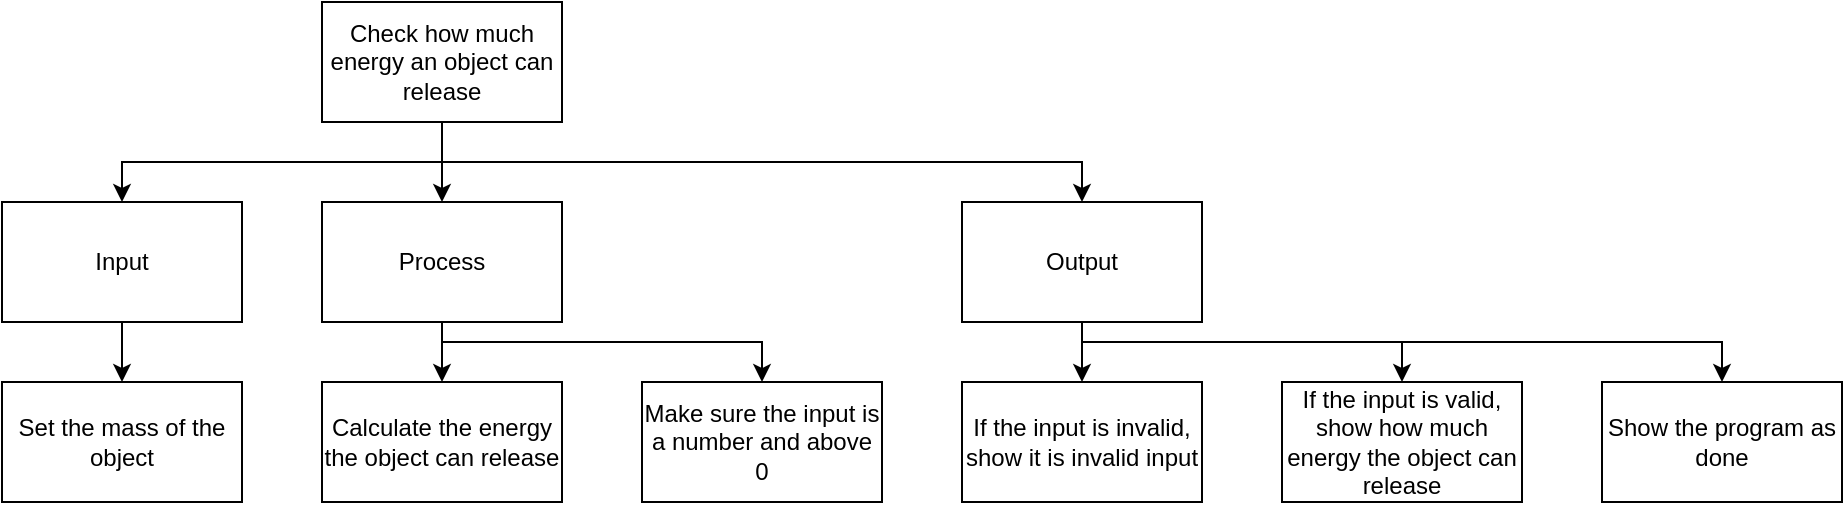 <mxfile>
    <diagram id="XUqsfG2bdBtqK4mZtioK" name="Page-1">
        <mxGraphModel dx="538" dy="434" grid="1" gridSize="10" guides="1" tooltips="1" connect="1" arrows="1" fold="1" page="1" pageScale="1" pageWidth="827" pageHeight="1169" math="0" shadow="0">
            <root>
                <mxCell id="0"/>
                <mxCell id="1" parent="0"/>
                <mxCell id="8" style="edgeStyle=none;html=1;entryX=0.5;entryY=0;entryDx=0;entryDy=0;rounded=0;" parent="1" source="2" target="3" edge="1">
                    <mxGeometry relative="1" as="geometry">
                        <Array as="points">
                            <mxPoint x="280" y="180"/>
                            <mxPoint x="120" y="180"/>
                        </Array>
                    </mxGeometry>
                </mxCell>
                <mxCell id="9" style="edgeStyle=none;rounded=0;html=1;entryX=0.5;entryY=0;entryDx=0;entryDy=0;" parent="1" source="2" target="4" edge="1">
                    <mxGeometry relative="1" as="geometry"/>
                </mxCell>
                <mxCell id="10" style="edgeStyle=none;rounded=0;html=1;entryX=0.5;entryY=0;entryDx=0;entryDy=0;" parent="1" source="2" target="5" edge="1">
                    <mxGeometry relative="1" as="geometry">
                        <Array as="points">
                            <mxPoint x="280" y="180"/>
                            <mxPoint x="600" y="180"/>
                        </Array>
                    </mxGeometry>
                </mxCell>
                <mxCell id="2" value="Check how much energy an object can release" style="rounded=0;whiteSpace=wrap;html=1;" parent="1" vertex="1">
                    <mxGeometry x="220" y="100" width="120" height="60" as="geometry"/>
                </mxCell>
                <mxCell id="14" style="edgeStyle=none;rounded=0;html=1;entryX=0.5;entryY=0;entryDx=0;entryDy=0;" parent="1" source="3" target="7" edge="1">
                    <mxGeometry relative="1" as="geometry"/>
                </mxCell>
                <mxCell id="3" value="Input" style="rounded=0;whiteSpace=wrap;html=1;" parent="1" vertex="1">
                    <mxGeometry x="60" y="200" width="120" height="60" as="geometry"/>
                </mxCell>
                <mxCell id="15" style="edgeStyle=none;rounded=0;html=1;entryX=0.5;entryY=0;entryDx=0;entryDy=0;" parent="1" source="4" target="11" edge="1">
                    <mxGeometry relative="1" as="geometry"/>
                </mxCell>
                <mxCell id="19" style="edgeStyle=none;html=1;entryX=0.5;entryY=0;entryDx=0;entryDy=0;rounded=0;" edge="1" parent="1" source="4" target="18">
                    <mxGeometry relative="1" as="geometry">
                        <Array as="points">
                            <mxPoint x="280" y="270"/>
                            <mxPoint x="440" y="270"/>
                        </Array>
                    </mxGeometry>
                </mxCell>
                <mxCell id="4" value="Process" style="rounded=0;whiteSpace=wrap;html=1;" parent="1" vertex="1">
                    <mxGeometry x="220" y="200" width="120" height="60" as="geometry"/>
                </mxCell>
                <mxCell id="16" style="edgeStyle=none;rounded=0;html=1;entryX=0.5;entryY=0;entryDx=0;entryDy=0;" parent="1" source="5" target="12" edge="1">
                    <mxGeometry relative="1" as="geometry"/>
                </mxCell>
                <mxCell id="17" style="edgeStyle=none;rounded=0;html=1;entryX=0.5;entryY=0;entryDx=0;entryDy=0;" parent="1" source="5" target="13" edge="1">
                    <mxGeometry relative="1" as="geometry">
                        <Array as="points">
                            <mxPoint x="600" y="270"/>
                            <mxPoint x="920" y="270"/>
                        </Array>
                    </mxGeometry>
                </mxCell>
                <mxCell id="21" style="edgeStyle=none;rounded=0;html=1;entryX=0.5;entryY=0;entryDx=0;entryDy=0;" edge="1" parent="1" source="5" target="20">
                    <mxGeometry relative="1" as="geometry">
                        <Array as="points">
                            <mxPoint x="600" y="270"/>
                            <mxPoint x="760" y="270"/>
                        </Array>
                    </mxGeometry>
                </mxCell>
                <mxCell id="5" value="Output" style="rounded=0;whiteSpace=wrap;html=1;" parent="1" vertex="1">
                    <mxGeometry x="540" y="200" width="120" height="60" as="geometry"/>
                </mxCell>
                <mxCell id="7" value="Set the mass of the object" style="rounded=0;whiteSpace=wrap;html=1;" parent="1" vertex="1">
                    <mxGeometry x="60" y="290" width="120" height="60" as="geometry"/>
                </mxCell>
                <mxCell id="11" value="Calculate the energy the object can release" style="rounded=0;whiteSpace=wrap;html=1;" parent="1" vertex="1">
                    <mxGeometry x="220" y="290" width="120" height="60" as="geometry"/>
                </mxCell>
                <mxCell id="12" value="If the input is invalid, show it is invalid input" style="rounded=0;whiteSpace=wrap;html=1;" parent="1" vertex="1">
                    <mxGeometry x="540" y="290" width="120" height="60" as="geometry"/>
                </mxCell>
                <mxCell id="13" value="Show the program as done" style="rounded=0;whiteSpace=wrap;html=1;" parent="1" vertex="1">
                    <mxGeometry x="860" y="290" width="120" height="60" as="geometry"/>
                </mxCell>
                <mxCell id="18" value="Make sure the input is a number and above 0" style="rounded=0;whiteSpace=wrap;html=1;" vertex="1" parent="1">
                    <mxGeometry x="380" y="290" width="120" height="60" as="geometry"/>
                </mxCell>
                <mxCell id="20" value="If the input is valid, show how much energy the object can release" style="rounded=0;whiteSpace=wrap;html=1;" vertex="1" parent="1">
                    <mxGeometry x="700" y="290" width="120" height="60" as="geometry"/>
                </mxCell>
            </root>
        </mxGraphModel>
    </diagram>
</mxfile>